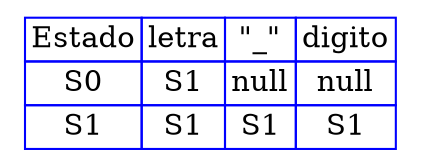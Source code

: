 digraph {

  tbl [

    shape=plaintext
    label=<
      <table border='0' cellborder='1' color='blue' cellspacing='0'>
<tr><td>Estado</td><td>letra</td><td>"_"</td><td>digito</td></tr>
<tr><td>S0</td><td>S1</td><td>null</td><td>null</td></tr>
<tr><td>S1</td><td>S1</td><td>S1</td><td>S1</td></tr>
</table>

    >];

}
